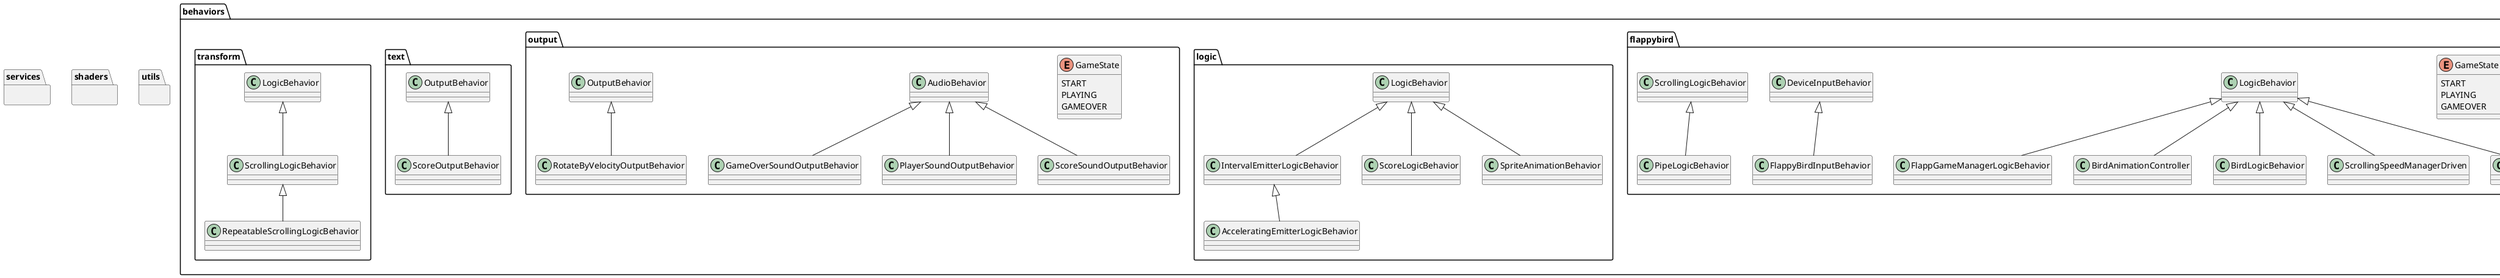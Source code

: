 @startuml
package behaviors {
    package camera {

class FreeLookCameraController extends LogicBehavior {
}
class FreeLookCameraKeyboardMouseInput extends DeviceInputBehavior {
}

    }
    package debug {

class GridRenderBehavior extends LinesRenderBehavior

    }
    package flappybird {

enum GameState {
    START
    PLAYING
    GAMEOVER
}
class FlappGameManagerLogicBehavior extends LogicBehavior {
}
class BirdAnimationController extends LogicBehavior {
}
class BirdLogicBehavior extends LogicBehavior {
}
class FlappyBirdInputBehavior extends DeviceInputBehavior {
}
class PipeLogicBehavior extends ScrollingLogicBehavior {
}
class ScrollingSpeedManagerDriven extends LogicBehavior {
}
class PipeSpawnerLogicBehavior extends LogicBehavior {
}

    }
    package logic {

class IntervalEmitterLogicBehavior extends LogicBehavior {
}
class AcceleratingEmitterLogicBehavior extends IntervalEmitterLogicBehavior {
}
class ScoreLogicBehavior extends LogicBehavior {
}
class SpriteAnimationBehavior extends LogicBehavior {
}

    }
    package output {

enum GameState {
    START
    PLAYING
    GAMEOVER
}
class GameOverSoundOutputBehavior extends AudioBehavior {
}
class PlayerSoundOutputBehavior extends AudioBehavior {
}
class RotateByVelocityOutputBehavior extends OutputBehavior {
}
class ScoreSoundOutputBehavior extends AudioBehavior {
}

    }
    package text {

class ScoreOutputBehavior extends OutputBehavior {
}

    }
    package transform {

class ScrollingLogicBehavior extends LogicBehavior {
}
class RepeatableScrollingLogicBehavior extends ScrollingLogicBehavior {
}

    }
}
package gameobjects {

enum GameState {
    START
    PLAYING
    GAMEOVER
}
class BirdAnimationGameObject extends GameObject {
}
class BirdGameObject extends GameObject {
}
class GizmoGameObject extends GameObject {
}
class GroundGameObject extends GameObject {
}
class PipeGameObject extends GameObject {
}
class PipeSpawnerGameObject extends GameObject {
}
class ScoreGameObject extends GameObject {
}

    package scenes {

enum GameState {
    START
    PLAYING
    GAMEOVER
}
class FlappyBirdScene extends GameObject {
}

    }
}
package models {

enum GameState {
    START
    PLAYING
    GAMEOVER
}

}
package services {
}
package shaders {
}
package utils {
}
@enduml